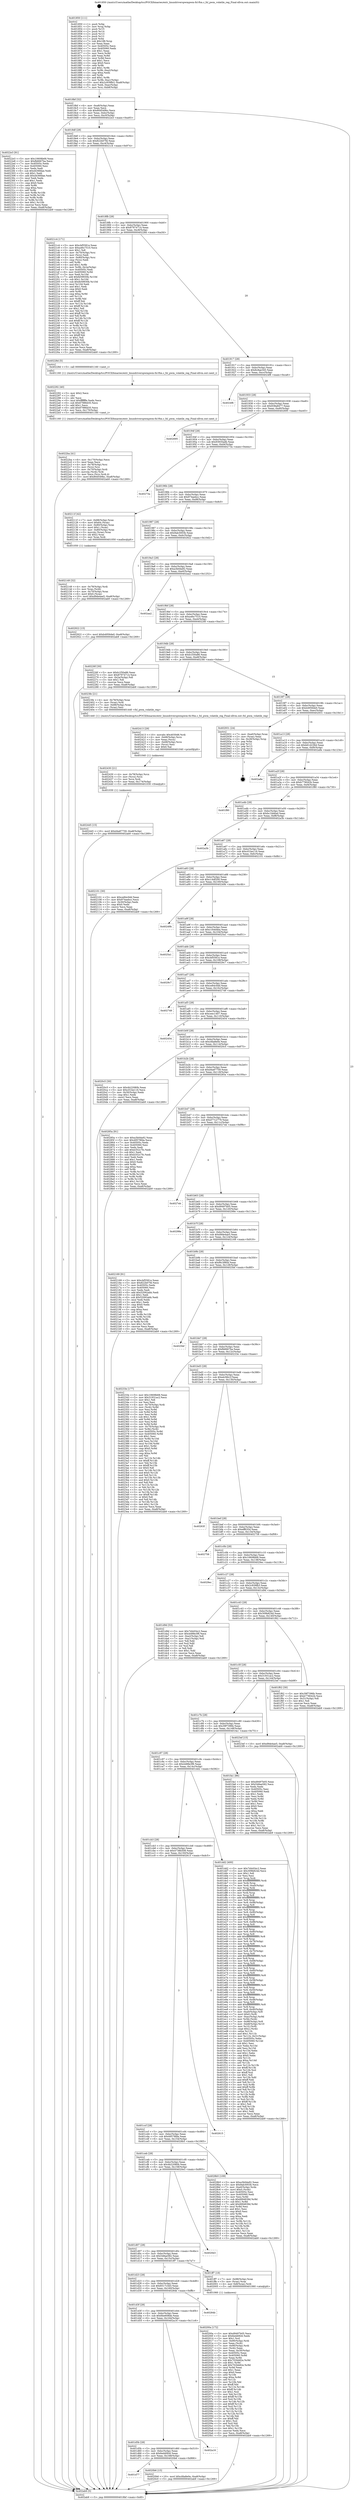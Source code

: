 digraph "0x401850" {
  label = "0x401850 (/mnt/c/Users/mathe/Desktop/tcc/POCII/binaries/extr_linuxdriverspwmpwm-fsl-ftm.c_fsl_pwm_volatile_reg_Final-ollvm.out::main(0))"
  labelloc = "t"
  node[shape=record]

  Entry [label="",width=0.3,height=0.3,shape=circle,fillcolor=black,style=filled]
  "0x4018bf" [label="{
     0x4018bf [32]\l
     | [instrs]\l
     &nbsp;&nbsp;0x4018bf \<+6\>: mov -0xa8(%rbp),%eax\l
     &nbsp;&nbsp;0x4018c5 \<+2\>: mov %eax,%ecx\l
     &nbsp;&nbsp;0x4018c7 \<+6\>: sub $0x80d549bc,%ecx\l
     &nbsp;&nbsp;0x4018cd \<+6\>: mov %eax,-0xbc(%rbp)\l
     &nbsp;&nbsp;0x4018d3 \<+6\>: mov %ecx,-0xc0(%rbp)\l
     &nbsp;&nbsp;0x4018d9 \<+6\>: je 00000000004022e3 \<main+0xa93\>\l
  }"]
  "0x4022e3" [label="{
     0x4022e3 [91]\l
     | [instrs]\l
     &nbsp;&nbsp;0x4022e3 \<+5\>: mov $0x10608b68,%eax\l
     &nbsp;&nbsp;0x4022e8 \<+5\>: mov $0xfb6667ba,%ecx\l
     &nbsp;&nbsp;0x4022ed \<+7\>: mov 0x40505c,%edx\l
     &nbsp;&nbsp;0x4022f4 \<+7\>: mov 0x405060,%esi\l
     &nbsp;&nbsp;0x4022fb \<+2\>: mov %edx,%edi\l
     &nbsp;&nbsp;0x4022fd \<+6\>: sub $0xd436fdae,%edi\l
     &nbsp;&nbsp;0x402303 \<+3\>: sub $0x1,%edi\l
     &nbsp;&nbsp;0x402306 \<+6\>: add $0xd436fdae,%edi\l
     &nbsp;&nbsp;0x40230c \<+3\>: imul %edi,%edx\l
     &nbsp;&nbsp;0x40230f \<+3\>: and $0x1,%edx\l
     &nbsp;&nbsp;0x402312 \<+3\>: cmp $0x0,%edx\l
     &nbsp;&nbsp;0x402315 \<+4\>: sete %r8b\l
     &nbsp;&nbsp;0x402319 \<+3\>: cmp $0xa,%esi\l
     &nbsp;&nbsp;0x40231c \<+4\>: setl %r9b\l
     &nbsp;&nbsp;0x402320 \<+3\>: mov %r8b,%r10b\l
     &nbsp;&nbsp;0x402323 \<+3\>: and %r9b,%r10b\l
     &nbsp;&nbsp;0x402326 \<+3\>: xor %r9b,%r8b\l
     &nbsp;&nbsp;0x402329 \<+3\>: or %r8b,%r10b\l
     &nbsp;&nbsp;0x40232c \<+4\>: test $0x1,%r10b\l
     &nbsp;&nbsp;0x402330 \<+3\>: cmovne %ecx,%eax\l
     &nbsp;&nbsp;0x402333 \<+6\>: mov %eax,-0xa8(%rbp)\l
     &nbsp;&nbsp;0x402339 \<+5\>: jmp 0000000000402ab9 \<main+0x1269\>\l
  }"]
  "0x4018df" [label="{
     0x4018df [28]\l
     | [instrs]\l
     &nbsp;&nbsp;0x4018df \<+5\>: jmp 00000000004018e4 \<main+0x94\>\l
     &nbsp;&nbsp;0x4018e4 \<+6\>: mov -0xbc(%rbp),%eax\l
     &nbsp;&nbsp;0x4018ea \<+5\>: sub $0x822b07fd,%eax\l
     &nbsp;&nbsp;0x4018ef \<+6\>: mov %eax,-0xc4(%rbp)\l
     &nbsp;&nbsp;0x4018f5 \<+6\>: je 00000000004021c4 \<main+0x974\>\l
  }"]
  Exit [label="",width=0.3,height=0.3,shape=circle,fillcolor=black,style=filled,peripheries=2]
  "0x4021c4" [label="{
     0x4021c4 [171]\l
     | [instrs]\l
     &nbsp;&nbsp;0x4021c4 \<+5\>: mov $0xcbf5581e,%eax\l
     &nbsp;&nbsp;0x4021c9 \<+5\>: mov $0xa46c7510,%ecx\l
     &nbsp;&nbsp;0x4021ce \<+2\>: mov $0x1,%dl\l
     &nbsp;&nbsp;0x4021d0 \<+4\>: mov -0x70(%rbp),%rsi\l
     &nbsp;&nbsp;0x4021d4 \<+2\>: mov (%rsi),%edi\l
     &nbsp;&nbsp;0x4021d6 \<+4\>: mov -0x80(%rbp),%rsi\l
     &nbsp;&nbsp;0x4021da \<+2\>: cmp (%rsi),%edi\l
     &nbsp;&nbsp;0x4021dc \<+4\>: setl %r8b\l
     &nbsp;&nbsp;0x4021e0 \<+4\>: and $0x1,%r8b\l
     &nbsp;&nbsp;0x4021e4 \<+4\>: mov %r8b,-0x2a(%rbp)\l
     &nbsp;&nbsp;0x4021e8 \<+7\>: mov 0x40505c,%edi\l
     &nbsp;&nbsp;0x4021ef \<+8\>: mov 0x405060,%r9d\l
     &nbsp;&nbsp;0x4021f7 \<+3\>: mov %edi,%r10d\l
     &nbsp;&nbsp;0x4021fa \<+7\>: add $0xfe59930b,%r10d\l
     &nbsp;&nbsp;0x402201 \<+4\>: sub $0x1,%r10d\l
     &nbsp;&nbsp;0x402205 \<+7\>: sub $0xfe59930b,%r10d\l
     &nbsp;&nbsp;0x40220c \<+4\>: imul %r10d,%edi\l
     &nbsp;&nbsp;0x402210 \<+3\>: and $0x1,%edi\l
     &nbsp;&nbsp;0x402213 \<+3\>: cmp $0x0,%edi\l
     &nbsp;&nbsp;0x402216 \<+4\>: sete %r8b\l
     &nbsp;&nbsp;0x40221a \<+4\>: cmp $0xa,%r9d\l
     &nbsp;&nbsp;0x40221e \<+4\>: setl %r11b\l
     &nbsp;&nbsp;0x402222 \<+3\>: mov %r8b,%bl\l
     &nbsp;&nbsp;0x402225 \<+3\>: xor $0xff,%bl\l
     &nbsp;&nbsp;0x402228 \<+3\>: mov %r11b,%r14b\l
     &nbsp;&nbsp;0x40222b \<+4\>: xor $0xff,%r14b\l
     &nbsp;&nbsp;0x40222f \<+3\>: xor $0x1,%dl\l
     &nbsp;&nbsp;0x402232 \<+3\>: mov %bl,%r15b\l
     &nbsp;&nbsp;0x402235 \<+4\>: and $0xff,%r15b\l
     &nbsp;&nbsp;0x402239 \<+3\>: and %dl,%r8b\l
     &nbsp;&nbsp;0x40223c \<+3\>: mov %r14b,%r12b\l
     &nbsp;&nbsp;0x40223f \<+4\>: and $0xff,%r12b\l
     &nbsp;&nbsp;0x402243 \<+3\>: and %dl,%r11b\l
     &nbsp;&nbsp;0x402246 \<+3\>: or %r8b,%r15b\l
     &nbsp;&nbsp;0x402249 \<+3\>: or %r11b,%r12b\l
     &nbsp;&nbsp;0x40224c \<+3\>: xor %r12b,%r15b\l
     &nbsp;&nbsp;0x40224f \<+3\>: or %r14b,%bl\l
     &nbsp;&nbsp;0x402252 \<+3\>: xor $0xff,%bl\l
     &nbsp;&nbsp;0x402255 \<+3\>: or $0x1,%dl\l
     &nbsp;&nbsp;0x402258 \<+2\>: and %dl,%bl\l
     &nbsp;&nbsp;0x40225a \<+3\>: or %bl,%r15b\l
     &nbsp;&nbsp;0x40225d \<+4\>: test $0x1,%r15b\l
     &nbsp;&nbsp;0x402261 \<+3\>: cmovne %ecx,%eax\l
     &nbsp;&nbsp;0x402264 \<+6\>: mov %eax,-0xa8(%rbp)\l
     &nbsp;&nbsp;0x40226a \<+5\>: jmp 0000000000402ab9 \<main+0x1269\>\l
  }"]
  "0x4018fb" [label="{
     0x4018fb [28]\l
     | [instrs]\l
     &nbsp;&nbsp;0x4018fb \<+5\>: jmp 0000000000401900 \<main+0xb0\>\l
     &nbsp;&nbsp;0x401900 \<+6\>: mov -0xbc(%rbp),%eax\l
     &nbsp;&nbsp;0x401906 \<+5\>: sub $0x87974714,%eax\l
     &nbsp;&nbsp;0x40190b \<+6\>: mov %eax,-0xc8(%rbp)\l
     &nbsp;&nbsp;0x401911 \<+6\>: je 000000000040228d \<main+0xa3d\>\l
  }"]
  "0x402445" [label="{
     0x402445 [15]\l
     | [instrs]\l
     &nbsp;&nbsp;0x402445 \<+10\>: movl $0xd4a87759,-0xa8(%rbp)\l
     &nbsp;&nbsp;0x40244f \<+5\>: jmp 0000000000402ab9 \<main+0x1269\>\l
  }"]
  "0x40228d" [label="{
     0x40228d [5]\l
     | [instrs]\l
     &nbsp;&nbsp;0x40228d \<+5\>: call 0000000000401160 \<next_i\>\l
     | [calls]\l
     &nbsp;&nbsp;0x401160 \{1\} (/mnt/c/Users/mathe/Desktop/tcc/POCII/binaries/extr_linuxdriverspwmpwm-fsl-ftm.c_fsl_pwm_volatile_reg_Final-ollvm.out::next_i)\l
  }"]
  "0x401917" [label="{
     0x401917 [28]\l
     | [instrs]\l
     &nbsp;&nbsp;0x401917 \<+5\>: jmp 000000000040191c \<main+0xcc\>\l
     &nbsp;&nbsp;0x40191c \<+6\>: mov -0xbc(%rbp),%eax\l
     &nbsp;&nbsp;0x401922 \<+5\>: sub $0x8c8ae345,%eax\l
     &nbsp;&nbsp;0x401927 \<+6\>: mov %eax,-0xcc(%rbp)\l
     &nbsp;&nbsp;0x40192d \<+6\>: je 00000000004024f6 \<main+0xca6\>\l
  }"]
  "0x402430" [label="{
     0x402430 [21]\l
     | [instrs]\l
     &nbsp;&nbsp;0x402430 \<+4\>: mov -0x78(%rbp),%rcx\l
     &nbsp;&nbsp;0x402434 \<+3\>: mov (%rcx),%rcx\l
     &nbsp;&nbsp;0x402437 \<+3\>: mov %rcx,%rdi\l
     &nbsp;&nbsp;0x40243a \<+6\>: mov %eax,-0x174(%rbp)\l
     &nbsp;&nbsp;0x402440 \<+5\>: call 0000000000401030 \<free@plt\>\l
     | [calls]\l
     &nbsp;&nbsp;0x401030 \{1\} (unknown)\l
  }"]
  "0x4024f6" [label="{
     0x4024f6\l
  }", style=dashed]
  "0x401933" [label="{
     0x401933 [28]\l
     | [instrs]\l
     &nbsp;&nbsp;0x401933 \<+5\>: jmp 0000000000401938 \<main+0xe8\>\l
     &nbsp;&nbsp;0x401938 \<+6\>: mov -0xbc(%rbp),%eax\l
     &nbsp;&nbsp;0x40193e \<+5\>: sub $0x938a8477,%eax\l
     &nbsp;&nbsp;0x401943 \<+6\>: mov %eax,-0xd0(%rbp)\l
     &nbsp;&nbsp;0x401949 \<+6\>: je 0000000000402695 \<main+0xe45\>\l
  }"]
  "0x402413" [label="{
     0x402413 [29]\l
     | [instrs]\l
     &nbsp;&nbsp;0x402413 \<+10\>: movabs $0x4030d6,%rdi\l
     &nbsp;&nbsp;0x40241d \<+4\>: mov -0x68(%rbp),%rcx\l
     &nbsp;&nbsp;0x402421 \<+2\>: mov %eax,(%rcx)\l
     &nbsp;&nbsp;0x402423 \<+4\>: mov -0x68(%rbp),%rcx\l
     &nbsp;&nbsp;0x402427 \<+2\>: mov (%rcx),%esi\l
     &nbsp;&nbsp;0x402429 \<+2\>: mov $0x0,%al\l
     &nbsp;&nbsp;0x40242b \<+5\>: call 0000000000401040 \<printf@plt\>\l
     | [calls]\l
     &nbsp;&nbsp;0x401040 \{1\} (unknown)\l
  }"]
  "0x402695" [label="{
     0x402695\l
  }", style=dashed]
  "0x40194f" [label="{
     0x40194f [28]\l
     | [instrs]\l
     &nbsp;&nbsp;0x40194f \<+5\>: jmp 0000000000401954 \<main+0x104\>\l
     &nbsp;&nbsp;0x401954 \<+6\>: mov -0xbc(%rbp),%eax\l
     &nbsp;&nbsp;0x40195a \<+5\>: sub $0x93935adb,%eax\l
     &nbsp;&nbsp;0x40195f \<+6\>: mov %eax,-0xd4(%rbp)\l
     &nbsp;&nbsp;0x401965 \<+6\>: je 000000000040273a \<main+0xeea\>\l
  }"]
  "0x4022ba" [label="{
     0x4022ba [41]\l
     | [instrs]\l
     &nbsp;&nbsp;0x4022ba \<+6\>: mov -0x170(%rbp),%ecx\l
     &nbsp;&nbsp;0x4022c0 \<+3\>: imul %eax,%ecx\l
     &nbsp;&nbsp;0x4022c3 \<+4\>: mov -0x78(%rbp),%rsi\l
     &nbsp;&nbsp;0x4022c7 \<+3\>: mov (%rsi),%rsi\l
     &nbsp;&nbsp;0x4022ca \<+4\>: mov -0x70(%rbp),%rdi\l
     &nbsp;&nbsp;0x4022ce \<+3\>: movslq (%rdi),%rdi\l
     &nbsp;&nbsp;0x4022d1 \<+3\>: mov %ecx,(%rsi,%rdi,4)\l
     &nbsp;&nbsp;0x4022d4 \<+10\>: movl $0x80d549bc,-0xa8(%rbp)\l
     &nbsp;&nbsp;0x4022de \<+5\>: jmp 0000000000402ab9 \<main+0x1269\>\l
  }"]
  "0x40273a" [label="{
     0x40273a\l
  }", style=dashed]
  "0x40196b" [label="{
     0x40196b [28]\l
     | [instrs]\l
     &nbsp;&nbsp;0x40196b \<+5\>: jmp 0000000000401970 \<main+0x120\>\l
     &nbsp;&nbsp;0x401970 \<+6\>: mov -0xbc(%rbp),%eax\l
     &nbsp;&nbsp;0x401976 \<+5\>: sub $0x974aebcc,%eax\l
     &nbsp;&nbsp;0x40197b \<+6\>: mov %eax,-0xd8(%rbp)\l
     &nbsp;&nbsp;0x401981 \<+6\>: je 000000000040211f \<main+0x8cf\>\l
  }"]
  "0x402292" [label="{
     0x402292 [40]\l
     | [instrs]\l
     &nbsp;&nbsp;0x402292 \<+5\>: mov $0x2,%ecx\l
     &nbsp;&nbsp;0x402297 \<+1\>: cltd\l
     &nbsp;&nbsp;0x402298 \<+2\>: idiv %ecx\l
     &nbsp;&nbsp;0x40229a \<+6\>: imul $0xfffffffe,%edx,%ecx\l
     &nbsp;&nbsp;0x4022a0 \<+6\>: sub $0x67986d35,%ecx\l
     &nbsp;&nbsp;0x4022a6 \<+3\>: add $0x1,%ecx\l
     &nbsp;&nbsp;0x4022a9 \<+6\>: add $0x67986d35,%ecx\l
     &nbsp;&nbsp;0x4022af \<+6\>: mov %ecx,-0x170(%rbp)\l
     &nbsp;&nbsp;0x4022b5 \<+5\>: call 0000000000401160 \<next_i\>\l
     | [calls]\l
     &nbsp;&nbsp;0x401160 \{1\} (/mnt/c/Users/mathe/Desktop/tcc/POCII/binaries/extr_linuxdriverspwmpwm-fsl-ftm.c_fsl_pwm_volatile_reg_Final-ollvm.out::next_i)\l
  }"]
  "0x40211f" [label="{
     0x40211f [42]\l
     | [instrs]\l
     &nbsp;&nbsp;0x40211f \<+7\>: mov -0x88(%rbp),%rax\l
     &nbsp;&nbsp;0x402126 \<+6\>: movl $0x64,(%rax)\l
     &nbsp;&nbsp;0x40212c \<+4\>: mov -0x80(%rbp),%rax\l
     &nbsp;&nbsp;0x402130 \<+6\>: movl $0x1,(%rax)\l
     &nbsp;&nbsp;0x402136 \<+4\>: mov -0x80(%rbp),%rax\l
     &nbsp;&nbsp;0x40213a \<+3\>: movslq (%rax),%rax\l
     &nbsp;&nbsp;0x40213d \<+4\>: shl $0x2,%rax\l
     &nbsp;&nbsp;0x402141 \<+3\>: mov %rax,%rdi\l
     &nbsp;&nbsp;0x402144 \<+5\>: call 0000000000401050 \<malloc@plt\>\l
     | [calls]\l
     &nbsp;&nbsp;0x401050 \{1\} (unknown)\l
  }"]
  "0x401987" [label="{
     0x401987 [28]\l
     | [instrs]\l
     &nbsp;&nbsp;0x401987 \<+5\>: jmp 000000000040198c \<main+0x13c\>\l
     &nbsp;&nbsp;0x40198c \<+6\>: mov -0xbc(%rbp),%eax\l
     &nbsp;&nbsp;0x401992 \<+5\>: sub $0x9ab3003b,%eax\l
     &nbsp;&nbsp;0x401997 \<+6\>: mov %eax,-0xdc(%rbp)\l
     &nbsp;&nbsp;0x40199d \<+6\>: je 0000000000402922 \<main+0x10d2\>\l
  }"]
  "0x402149" [label="{
     0x402149 [32]\l
     | [instrs]\l
     &nbsp;&nbsp;0x402149 \<+4\>: mov -0x78(%rbp),%rdi\l
     &nbsp;&nbsp;0x40214d \<+3\>: mov %rax,(%rdi)\l
     &nbsp;&nbsp;0x402150 \<+4\>: mov -0x70(%rbp),%rax\l
     &nbsp;&nbsp;0x402154 \<+6\>: movl $0x0,(%rax)\l
     &nbsp;&nbsp;0x40215a \<+10\>: movl $0xd9de4ae5,-0xa8(%rbp)\l
     &nbsp;&nbsp;0x402164 \<+5\>: jmp 0000000000402ab9 \<main+0x1269\>\l
  }"]
  "0x402922" [label="{
     0x402922 [15]\l
     | [instrs]\l
     &nbsp;&nbsp;0x402922 \<+10\>: movl $0xb4956de0,-0xa8(%rbp)\l
     &nbsp;&nbsp;0x40292c \<+5\>: jmp 0000000000402ab9 \<main+0x1269\>\l
  }"]
  "0x4019a3" [label="{
     0x4019a3 [28]\l
     | [instrs]\l
     &nbsp;&nbsp;0x4019a3 \<+5\>: jmp 00000000004019a8 \<main+0x158\>\l
     &nbsp;&nbsp;0x4019a8 \<+6\>: mov -0xbc(%rbp),%eax\l
     &nbsp;&nbsp;0x4019ae \<+5\>: sub $0xa3b0da92,%eax\l
     &nbsp;&nbsp;0x4019b3 \<+6\>: mov %eax,-0xe0(%rbp)\l
     &nbsp;&nbsp;0x4019b9 \<+6\>: je 0000000000402aa2 \<main+0x1252\>\l
  }"]
  "0x401d77" [label="{
     0x401d77\l
  }", style=dashed]
  "0x402aa2" [label="{
     0x402aa2\l
  }", style=dashed]
  "0x4019bf" [label="{
     0x4019bf [28]\l
     | [instrs]\l
     &nbsp;&nbsp;0x4019bf \<+5\>: jmp 00000000004019c4 \<main+0x174\>\l
     &nbsp;&nbsp;0x4019c4 \<+6\>: mov -0xbc(%rbp),%eax\l
     &nbsp;&nbsp;0x4019ca \<+5\>: sub $0xa46c7510,%eax\l
     &nbsp;&nbsp;0x4019cf \<+6\>: mov %eax,-0xe4(%rbp)\l
     &nbsp;&nbsp;0x4019d5 \<+6\>: je 000000000040226f \<main+0xa1f\>\l
  }"]
  "0x4020b6" [label="{
     0x4020b6 [15]\l
     | [instrs]\l
     &nbsp;&nbsp;0x4020b6 \<+10\>: movl $0xcfda8e0e,-0xa8(%rbp)\l
     &nbsp;&nbsp;0x4020c0 \<+5\>: jmp 0000000000402ab9 \<main+0x1269\>\l
  }"]
  "0x40226f" [label="{
     0x40226f [30]\l
     | [instrs]\l
     &nbsp;&nbsp;0x40226f \<+5\>: mov $0xb1f30a86,%eax\l
     &nbsp;&nbsp;0x402274 \<+5\>: mov $0x87974714,%ecx\l
     &nbsp;&nbsp;0x402279 \<+3\>: mov -0x2a(%rbp),%dl\l
     &nbsp;&nbsp;0x40227c \<+3\>: test $0x1,%dl\l
     &nbsp;&nbsp;0x40227f \<+3\>: cmovne %ecx,%eax\l
     &nbsp;&nbsp;0x402282 \<+6\>: mov %eax,-0xa8(%rbp)\l
     &nbsp;&nbsp;0x402288 \<+5\>: jmp 0000000000402ab9 \<main+0x1269\>\l
  }"]
  "0x4019db" [label="{
     0x4019db [28]\l
     | [instrs]\l
     &nbsp;&nbsp;0x4019db \<+5\>: jmp 00000000004019e0 \<main+0x190\>\l
     &nbsp;&nbsp;0x4019e0 \<+6\>: mov -0xbc(%rbp),%eax\l
     &nbsp;&nbsp;0x4019e6 \<+5\>: sub $0xb1f30a86,%eax\l
     &nbsp;&nbsp;0x4019eb \<+6\>: mov %eax,-0xe8(%rbp)\l
     &nbsp;&nbsp;0x4019f1 \<+6\>: je 00000000004023fe \<main+0xbae\>\l
  }"]
  "0x401d5b" [label="{
     0x401d5b [28]\l
     | [instrs]\l
     &nbsp;&nbsp;0x401d5b \<+5\>: jmp 0000000000401d60 \<main+0x510\>\l
     &nbsp;&nbsp;0x401d60 \<+6\>: mov -0xbc(%rbp),%eax\l
     &nbsp;&nbsp;0x401d66 \<+5\>: sub $0x6edd0fc6,%eax\l
     &nbsp;&nbsp;0x401d6b \<+6\>: mov %eax,-0x168(%rbp)\l
     &nbsp;&nbsp;0x401d71 \<+6\>: je 00000000004020b6 \<main+0x866\>\l
  }"]
  "0x4023fe" [label="{
     0x4023fe [21]\l
     | [instrs]\l
     &nbsp;&nbsp;0x4023fe \<+4\>: mov -0x78(%rbp),%rax\l
     &nbsp;&nbsp;0x402402 \<+3\>: mov (%rax),%rdi\l
     &nbsp;&nbsp;0x402405 \<+7\>: mov -0x88(%rbp),%rax\l
     &nbsp;&nbsp;0x40240c \<+2\>: mov (%rax),%esi\l
     &nbsp;&nbsp;0x40240e \<+5\>: call 0000000000401440 \<fsl_pwm_volatile_reg\>\l
     | [calls]\l
     &nbsp;&nbsp;0x401440 \{1\} (/mnt/c/Users/mathe/Desktop/tcc/POCII/binaries/extr_linuxdriverspwmpwm-fsl-ftm.c_fsl_pwm_volatile_reg_Final-ollvm.out::fsl_pwm_volatile_reg)\l
  }"]
  "0x4019f7" [label="{
     0x4019f7 [28]\l
     | [instrs]\l
     &nbsp;&nbsp;0x4019f7 \<+5\>: jmp 00000000004019fc \<main+0x1ac\>\l
     &nbsp;&nbsp;0x4019fc \<+6\>: mov -0xbc(%rbp),%eax\l
     &nbsp;&nbsp;0x401a02 \<+5\>: sub $0xb4956de0,%eax\l
     &nbsp;&nbsp;0x401a07 \<+6\>: mov %eax,-0xec(%rbp)\l
     &nbsp;&nbsp;0x401a0d \<+6\>: je 0000000000402931 \<main+0x10e1\>\l
  }"]
  "0x402a16" [label="{
     0x402a16\l
  }", style=dashed]
  "0x402931" [label="{
     0x402931 [24]\l
     | [instrs]\l
     &nbsp;&nbsp;0x402931 \<+7\>: mov -0xa0(%rbp),%rax\l
     &nbsp;&nbsp;0x402938 \<+2\>: mov (%rax),%eax\l
     &nbsp;&nbsp;0x40293a \<+4\>: lea -0x28(%rbp),%rsp\l
     &nbsp;&nbsp;0x40293e \<+1\>: pop %rbx\l
     &nbsp;&nbsp;0x40293f \<+2\>: pop %r12\l
     &nbsp;&nbsp;0x402941 \<+2\>: pop %r13\l
     &nbsp;&nbsp;0x402943 \<+2\>: pop %r14\l
     &nbsp;&nbsp;0x402945 \<+2\>: pop %r15\l
     &nbsp;&nbsp;0x402947 \<+1\>: pop %rbp\l
     &nbsp;&nbsp;0x402948 \<+1\>: ret\l
  }"]
  "0x401a13" [label="{
     0x401a13 [28]\l
     | [instrs]\l
     &nbsp;&nbsp;0x401a13 \<+5\>: jmp 0000000000401a18 \<main+0x1c8\>\l
     &nbsp;&nbsp;0x401a18 \<+6\>: mov -0xbc(%rbp),%eax\l
     &nbsp;&nbsp;0x401a1e \<+5\>: sub $0xb61d236d,%eax\l
     &nbsp;&nbsp;0x401a23 \<+6\>: mov %eax,-0xf0(%rbp)\l
     &nbsp;&nbsp;0x401a29 \<+6\>: je 0000000000402a8e \<main+0x123e\>\l
  }"]
  "0x401d3f" [label="{
     0x401d3f [28]\l
     | [instrs]\l
     &nbsp;&nbsp;0x401d3f \<+5\>: jmp 0000000000401d44 \<main+0x4f4\>\l
     &nbsp;&nbsp;0x401d44 \<+6\>: mov -0xbc(%rbp),%eax\l
     &nbsp;&nbsp;0x401d4a \<+5\>: sub $0x6be608de,%eax\l
     &nbsp;&nbsp;0x401d4f \<+6\>: mov %eax,-0x164(%rbp)\l
     &nbsp;&nbsp;0x401d55 \<+6\>: je 0000000000402a16 \<main+0x11c6\>\l
  }"]
  "0x402a8e" [label="{
     0x402a8e\l
  }", style=dashed]
  "0x401a2f" [label="{
     0x401a2f [28]\l
     | [instrs]\l
     &nbsp;&nbsp;0x401a2f \<+5\>: jmp 0000000000401a34 \<main+0x1e4\>\l
     &nbsp;&nbsp;0x401a34 \<+6\>: mov -0xbc(%rbp),%eax\l
     &nbsp;&nbsp;0x401a3a \<+5\>: sub $0xb778042b,%eax\l
     &nbsp;&nbsp;0x401a3f \<+6\>: mov %eax,-0xf4(%rbp)\l
     &nbsp;&nbsp;0x401a45 \<+6\>: je 0000000000401f80 \<main+0x730\>\l
  }"]
  "0x40284b" [label="{
     0x40284b\l
  }", style=dashed]
  "0x401f80" [label="{
     0x401f80\l
  }", style=dashed]
  "0x401a4b" [label="{
     0x401a4b [28]\l
     | [instrs]\l
     &nbsp;&nbsp;0x401a4b \<+5\>: jmp 0000000000401a50 \<main+0x200\>\l
     &nbsp;&nbsp;0x401a50 \<+6\>: mov -0xbc(%rbp),%eax\l
     &nbsp;&nbsp;0x401a56 \<+5\>: sub $0xbc1bb6ad,%eax\l
     &nbsp;&nbsp;0x401a5b \<+6\>: mov %eax,-0xf8(%rbp)\l
     &nbsp;&nbsp;0x401a61 \<+6\>: je 0000000000402a3b \<main+0x11eb\>\l
  }"]
  "0x40200a" [label="{
     0x40200a [172]\l
     | [instrs]\l
     &nbsp;&nbsp;0x40200a \<+5\>: mov $0xd9497b05,%ecx\l
     &nbsp;&nbsp;0x40200f \<+5\>: mov $0x6edd0fc6,%edx\l
     &nbsp;&nbsp;0x402014 \<+3\>: mov $0x1,%sil\l
     &nbsp;&nbsp;0x402017 \<+7\>: mov -0x90(%rbp),%rdi\l
     &nbsp;&nbsp;0x40201e \<+2\>: mov %eax,(%rdi)\l
     &nbsp;&nbsp;0x402020 \<+7\>: mov -0x90(%rbp),%rdi\l
     &nbsp;&nbsp;0x402027 \<+2\>: mov (%rdi),%eax\l
     &nbsp;&nbsp;0x402029 \<+3\>: mov %eax,-0x30(%rbp)\l
     &nbsp;&nbsp;0x40202c \<+7\>: mov 0x40505c,%eax\l
     &nbsp;&nbsp;0x402033 \<+8\>: mov 0x405060,%r8d\l
     &nbsp;&nbsp;0x40203b \<+3\>: mov %eax,%r9d\l
     &nbsp;&nbsp;0x40203e \<+7\>: sub $0x702bb82e,%r9d\l
     &nbsp;&nbsp;0x402045 \<+4\>: sub $0x1,%r9d\l
     &nbsp;&nbsp;0x402049 \<+7\>: add $0x702bb82e,%r9d\l
     &nbsp;&nbsp;0x402050 \<+4\>: imul %r9d,%eax\l
     &nbsp;&nbsp;0x402054 \<+3\>: and $0x1,%eax\l
     &nbsp;&nbsp;0x402057 \<+3\>: cmp $0x0,%eax\l
     &nbsp;&nbsp;0x40205a \<+4\>: sete %r10b\l
     &nbsp;&nbsp;0x40205e \<+4\>: cmp $0xa,%r8d\l
     &nbsp;&nbsp;0x402062 \<+4\>: setl %r11b\l
     &nbsp;&nbsp;0x402066 \<+3\>: mov %r10b,%bl\l
     &nbsp;&nbsp;0x402069 \<+3\>: xor $0xff,%bl\l
     &nbsp;&nbsp;0x40206c \<+3\>: mov %r11b,%r14b\l
     &nbsp;&nbsp;0x40206f \<+4\>: xor $0xff,%r14b\l
     &nbsp;&nbsp;0x402073 \<+4\>: xor $0x1,%sil\l
     &nbsp;&nbsp;0x402077 \<+3\>: mov %bl,%r15b\l
     &nbsp;&nbsp;0x40207a \<+4\>: and $0xff,%r15b\l
     &nbsp;&nbsp;0x40207e \<+3\>: and %sil,%r10b\l
     &nbsp;&nbsp;0x402081 \<+3\>: mov %r14b,%r12b\l
     &nbsp;&nbsp;0x402084 \<+4\>: and $0xff,%r12b\l
     &nbsp;&nbsp;0x402088 \<+3\>: and %sil,%r11b\l
     &nbsp;&nbsp;0x40208b \<+3\>: or %r10b,%r15b\l
     &nbsp;&nbsp;0x40208e \<+3\>: or %r11b,%r12b\l
     &nbsp;&nbsp;0x402091 \<+3\>: xor %r12b,%r15b\l
     &nbsp;&nbsp;0x402094 \<+3\>: or %r14b,%bl\l
     &nbsp;&nbsp;0x402097 \<+3\>: xor $0xff,%bl\l
     &nbsp;&nbsp;0x40209a \<+4\>: or $0x1,%sil\l
     &nbsp;&nbsp;0x40209e \<+3\>: and %sil,%bl\l
     &nbsp;&nbsp;0x4020a1 \<+3\>: or %bl,%r15b\l
     &nbsp;&nbsp;0x4020a4 \<+4\>: test $0x1,%r15b\l
     &nbsp;&nbsp;0x4020a8 \<+3\>: cmovne %edx,%ecx\l
     &nbsp;&nbsp;0x4020ab \<+6\>: mov %ecx,-0xa8(%rbp)\l
     &nbsp;&nbsp;0x4020b1 \<+5\>: jmp 0000000000402ab9 \<main+0x1269\>\l
  }"]
  "0x402a3b" [label="{
     0x402a3b\l
  }", style=dashed]
  "0x401a67" [label="{
     0x401a67 [28]\l
     | [instrs]\l
     &nbsp;&nbsp;0x401a67 \<+5\>: jmp 0000000000401a6c \<main+0x21c\>\l
     &nbsp;&nbsp;0x401a6c \<+6\>: mov -0xbc(%rbp),%eax\l
     &nbsp;&nbsp;0x401a72 \<+5\>: sub $0xc01be116,%eax\l
     &nbsp;&nbsp;0x401a77 \<+6\>: mov %eax,-0xfc(%rbp)\l
     &nbsp;&nbsp;0x401a7d \<+6\>: je 0000000000402101 \<main+0x8b1\>\l
  }"]
  "0x401d23" [label="{
     0x401d23 [28]\l
     | [instrs]\l
     &nbsp;&nbsp;0x401d23 \<+5\>: jmp 0000000000401d28 \<main+0x4d8\>\l
     &nbsp;&nbsp;0x401d28 \<+6\>: mov -0xbc(%rbp),%eax\l
     &nbsp;&nbsp;0x401d2e \<+5\>: sub $0x6517c3d3,%eax\l
     &nbsp;&nbsp;0x401d33 \<+6\>: mov %eax,-0x160(%rbp)\l
     &nbsp;&nbsp;0x401d39 \<+6\>: je 000000000040284b \<main+0xffb\>\l
  }"]
  "0x402101" [label="{
     0x402101 [30]\l
     | [instrs]\l
     &nbsp;&nbsp;0x402101 \<+5\>: mov $0xce84c0dd,%eax\l
     &nbsp;&nbsp;0x402106 \<+5\>: mov $0x974aebcc,%ecx\l
     &nbsp;&nbsp;0x40210b \<+3\>: mov -0x30(%rbp),%edx\l
     &nbsp;&nbsp;0x40210e \<+3\>: cmp $0x0,%edx\l
     &nbsp;&nbsp;0x402111 \<+3\>: cmove %ecx,%eax\l
     &nbsp;&nbsp;0x402114 \<+6\>: mov %eax,-0xa8(%rbp)\l
     &nbsp;&nbsp;0x40211a \<+5\>: jmp 0000000000402ab9 \<main+0x1269\>\l
  }"]
  "0x401a83" [label="{
     0x401a83 [28]\l
     | [instrs]\l
     &nbsp;&nbsp;0x401a83 \<+5\>: jmp 0000000000401a88 \<main+0x238\>\l
     &nbsp;&nbsp;0x401a88 \<+6\>: mov -0xbc(%rbp),%eax\l
     &nbsp;&nbsp;0x401a8e \<+5\>: sub $0xc14df200,%eax\l
     &nbsp;&nbsp;0x401a93 \<+6\>: mov %eax,-0x100(%rbp)\l
     &nbsp;&nbsp;0x401a99 \<+6\>: je 000000000040249b \<main+0xc4b\>\l
  }"]
  "0x401ff7" [label="{
     0x401ff7 [19]\l
     | [instrs]\l
     &nbsp;&nbsp;0x401ff7 \<+7\>: mov -0x98(%rbp),%rax\l
     &nbsp;&nbsp;0x401ffe \<+3\>: mov (%rax),%rax\l
     &nbsp;&nbsp;0x402001 \<+4\>: mov 0x8(%rax),%rdi\l
     &nbsp;&nbsp;0x402005 \<+5\>: call 0000000000401060 \<atoi@plt\>\l
     | [calls]\l
     &nbsp;&nbsp;0x401060 \{1\} (unknown)\l
  }"]
  "0x40249b" [label="{
     0x40249b\l
  }", style=dashed]
  "0x401a9f" [label="{
     0x401a9f [28]\l
     | [instrs]\l
     &nbsp;&nbsp;0x401a9f \<+5\>: jmp 0000000000401aa4 \<main+0x254\>\l
     &nbsp;&nbsp;0x401aa4 \<+6\>: mov -0xbc(%rbp),%eax\l
     &nbsp;&nbsp;0x401aaa \<+5\>: sub $0xc164d4ea,%eax\l
     &nbsp;&nbsp;0x401aaf \<+6\>: mov %eax,-0x104(%rbp)\l
     &nbsp;&nbsp;0x401ab5 \<+6\>: je 00000000004025a1 \<main+0xd51\>\l
  }"]
  "0x401d07" [label="{
     0x401d07 [28]\l
     | [instrs]\l
     &nbsp;&nbsp;0x401d07 \<+5\>: jmp 0000000000401d0c \<main+0x4bc\>\l
     &nbsp;&nbsp;0x401d0c \<+6\>: mov -0xbc(%rbp),%eax\l
     &nbsp;&nbsp;0x401d12 \<+5\>: sub $0x548ae582,%eax\l
     &nbsp;&nbsp;0x401d17 \<+6\>: mov %eax,-0x15c(%rbp)\l
     &nbsp;&nbsp;0x401d1d \<+6\>: je 0000000000401ff7 \<main+0x7a7\>\l
  }"]
  "0x4025a1" [label="{
     0x4025a1\l
  }", style=dashed]
  "0x401abb" [label="{
     0x401abb [28]\l
     | [instrs]\l
     &nbsp;&nbsp;0x401abb \<+5\>: jmp 0000000000401ac0 \<main+0x270\>\l
     &nbsp;&nbsp;0x401ac0 \<+6\>: mov -0xbc(%rbp),%eax\l
     &nbsp;&nbsp;0x401ac6 \<+5\>: sub $0xcbf5581e,%eax\l
     &nbsp;&nbsp;0x401acb \<+6\>: mov %eax,-0x108(%rbp)\l
     &nbsp;&nbsp;0x401ad1 \<+6\>: je 00000000004029c7 \<main+0x1177\>\l
  }"]
  "0x4020e3" [label="{
     0x4020e3\l
  }", style=dashed]
  "0x4029c7" [label="{
     0x4029c7\l
  }", style=dashed]
  "0x401ad7" [label="{
     0x401ad7 [28]\l
     | [instrs]\l
     &nbsp;&nbsp;0x401ad7 \<+5\>: jmp 0000000000401adc \<main+0x28c\>\l
     &nbsp;&nbsp;0x401adc \<+6\>: mov -0xbc(%rbp),%eax\l
     &nbsp;&nbsp;0x401ae2 \<+5\>: sub $0xce84c0dd,%eax\l
     &nbsp;&nbsp;0x401ae7 \<+6\>: mov %eax,-0x10c(%rbp)\l
     &nbsp;&nbsp;0x401aed \<+6\>: je 0000000000402749 \<main+0xef9\>\l
  }"]
  "0x401ceb" [label="{
     0x401ceb [28]\l
     | [instrs]\l
     &nbsp;&nbsp;0x401ceb \<+5\>: jmp 0000000000401cf0 \<main+0x4a0\>\l
     &nbsp;&nbsp;0x401cf0 \<+6\>: mov -0xbc(%rbp),%eax\l
     &nbsp;&nbsp;0x401cf6 \<+5\>: sub $0x4b22080b,%eax\l
     &nbsp;&nbsp;0x401cfb \<+6\>: mov %eax,-0x158(%rbp)\l
     &nbsp;&nbsp;0x401d01 \<+6\>: je 00000000004020e3 \<main+0x893\>\l
  }"]
  "0x402749" [label="{
     0x402749\l
  }", style=dashed]
  "0x401af3" [label="{
     0x401af3 [28]\l
     | [instrs]\l
     &nbsp;&nbsp;0x401af3 \<+5\>: jmp 0000000000401af8 \<main+0x2a8\>\l
     &nbsp;&nbsp;0x401af8 \<+6\>: mov -0xbc(%rbp),%eax\l
     &nbsp;&nbsp;0x401afe \<+5\>: sub $0xceec1407,%eax\l
     &nbsp;&nbsp;0x401b03 \<+6\>: mov %eax,-0x110(%rbp)\l
     &nbsp;&nbsp;0x401b09 \<+6\>: je 0000000000402454 \<main+0xc04\>\l
  }"]
  "0x4028b5" [label="{
     0x4028b5 [109]\l
     | [instrs]\l
     &nbsp;&nbsp;0x4028b5 \<+5\>: mov $0xa3b0da92,%eax\l
     &nbsp;&nbsp;0x4028ba \<+5\>: mov $0x9ab3003b,%ecx\l
     &nbsp;&nbsp;0x4028bf \<+7\>: mov -0xa0(%rbp),%rdx\l
     &nbsp;&nbsp;0x4028c6 \<+6\>: movl $0x0,(%rdx)\l
     &nbsp;&nbsp;0x4028cc \<+7\>: mov 0x40505c,%esi\l
     &nbsp;&nbsp;0x4028d3 \<+7\>: mov 0x405060,%edi\l
     &nbsp;&nbsp;0x4028da \<+3\>: mov %esi,%r8d\l
     &nbsp;&nbsp;0x4028dd \<+7\>: sub $0xfd94839d,%r8d\l
     &nbsp;&nbsp;0x4028e4 \<+4\>: sub $0x1,%r8d\l
     &nbsp;&nbsp;0x4028e8 \<+7\>: add $0xfd94839d,%r8d\l
     &nbsp;&nbsp;0x4028ef \<+4\>: imul %r8d,%esi\l
     &nbsp;&nbsp;0x4028f3 \<+3\>: and $0x1,%esi\l
     &nbsp;&nbsp;0x4028f6 \<+3\>: cmp $0x0,%esi\l
     &nbsp;&nbsp;0x4028f9 \<+4\>: sete %r9b\l
     &nbsp;&nbsp;0x4028fd \<+3\>: cmp $0xa,%edi\l
     &nbsp;&nbsp;0x402900 \<+4\>: setl %r10b\l
     &nbsp;&nbsp;0x402904 \<+3\>: mov %r9b,%r11b\l
     &nbsp;&nbsp;0x402907 \<+3\>: and %r10b,%r11b\l
     &nbsp;&nbsp;0x40290a \<+3\>: xor %r10b,%r9b\l
     &nbsp;&nbsp;0x40290d \<+3\>: or %r9b,%r11b\l
     &nbsp;&nbsp;0x402910 \<+4\>: test $0x1,%r11b\l
     &nbsp;&nbsp;0x402914 \<+3\>: cmovne %ecx,%eax\l
     &nbsp;&nbsp;0x402917 \<+6\>: mov %eax,-0xa8(%rbp)\l
     &nbsp;&nbsp;0x40291d \<+5\>: jmp 0000000000402ab9 \<main+0x1269\>\l
  }"]
  "0x402454" [label="{
     0x402454\l
  }", style=dashed]
  "0x401b0f" [label="{
     0x401b0f [28]\l
     | [instrs]\l
     &nbsp;&nbsp;0x401b0f \<+5\>: jmp 0000000000401b14 \<main+0x2c4\>\l
     &nbsp;&nbsp;0x401b14 \<+6\>: mov -0xbc(%rbp),%eax\l
     &nbsp;&nbsp;0x401b1a \<+5\>: sub $0xcfda8e0e,%eax\l
     &nbsp;&nbsp;0x401b1f \<+6\>: mov %eax,-0x114(%rbp)\l
     &nbsp;&nbsp;0x401b25 \<+6\>: je 00000000004020c5 \<main+0x875\>\l
  }"]
  "0x401ccf" [label="{
     0x401ccf [28]\l
     | [instrs]\l
     &nbsp;&nbsp;0x401ccf \<+5\>: jmp 0000000000401cd4 \<main+0x484\>\l
     &nbsp;&nbsp;0x401cd4 \<+6\>: mov -0xbc(%rbp),%eax\l
     &nbsp;&nbsp;0x401cda \<+5\>: sub $0x49578fda,%eax\l
     &nbsp;&nbsp;0x401cdf \<+6\>: mov %eax,-0x154(%rbp)\l
     &nbsp;&nbsp;0x401ce5 \<+6\>: je 00000000004028b5 \<main+0x1065\>\l
  }"]
  "0x4020c5" [label="{
     0x4020c5 [30]\l
     | [instrs]\l
     &nbsp;&nbsp;0x4020c5 \<+5\>: mov $0x4b22080b,%eax\l
     &nbsp;&nbsp;0x4020ca \<+5\>: mov $0xc01be116,%ecx\l
     &nbsp;&nbsp;0x4020cf \<+3\>: mov -0x30(%rbp),%edx\l
     &nbsp;&nbsp;0x4020d2 \<+3\>: cmp $0x1,%edx\l
     &nbsp;&nbsp;0x4020d5 \<+3\>: cmovl %ecx,%eax\l
     &nbsp;&nbsp;0x4020d8 \<+6\>: mov %eax,-0xa8(%rbp)\l
     &nbsp;&nbsp;0x4020de \<+5\>: jmp 0000000000402ab9 \<main+0x1269\>\l
  }"]
  "0x401b2b" [label="{
     0x401b2b [28]\l
     | [instrs]\l
     &nbsp;&nbsp;0x401b2b \<+5\>: jmp 0000000000401b30 \<main+0x2e0\>\l
     &nbsp;&nbsp;0x401b30 \<+6\>: mov -0xbc(%rbp),%eax\l
     &nbsp;&nbsp;0x401b36 \<+5\>: sub $0xd4a87759,%eax\l
     &nbsp;&nbsp;0x401b3b \<+6\>: mov %eax,-0x118(%rbp)\l
     &nbsp;&nbsp;0x401b41 \<+6\>: je 000000000040285a \<main+0x100a\>\l
  }"]
  "0x402615" [label="{
     0x402615\l
  }", style=dashed]
  "0x40285a" [label="{
     0x40285a [91]\l
     | [instrs]\l
     &nbsp;&nbsp;0x40285a \<+5\>: mov $0xa3b0da92,%eax\l
     &nbsp;&nbsp;0x40285f \<+5\>: mov $0x49578fda,%ecx\l
     &nbsp;&nbsp;0x402864 \<+7\>: mov 0x40505c,%edx\l
     &nbsp;&nbsp;0x40286b \<+7\>: mov 0x405060,%esi\l
     &nbsp;&nbsp;0x402872 \<+2\>: mov %edx,%edi\l
     &nbsp;&nbsp;0x402874 \<+6\>: add $0xb352c7fc,%edi\l
     &nbsp;&nbsp;0x40287a \<+3\>: sub $0x1,%edi\l
     &nbsp;&nbsp;0x40287d \<+6\>: sub $0xb352c7fc,%edi\l
     &nbsp;&nbsp;0x402883 \<+3\>: imul %edi,%edx\l
     &nbsp;&nbsp;0x402886 \<+3\>: and $0x1,%edx\l
     &nbsp;&nbsp;0x402889 \<+3\>: cmp $0x0,%edx\l
     &nbsp;&nbsp;0x40288c \<+4\>: sete %r8b\l
     &nbsp;&nbsp;0x402890 \<+3\>: cmp $0xa,%esi\l
     &nbsp;&nbsp;0x402893 \<+4\>: setl %r9b\l
     &nbsp;&nbsp;0x402897 \<+3\>: mov %r8b,%r10b\l
     &nbsp;&nbsp;0x40289a \<+3\>: and %r9b,%r10b\l
     &nbsp;&nbsp;0x40289d \<+3\>: xor %r9b,%r8b\l
     &nbsp;&nbsp;0x4028a0 \<+3\>: or %r8b,%r10b\l
     &nbsp;&nbsp;0x4028a3 \<+4\>: test $0x1,%r10b\l
     &nbsp;&nbsp;0x4028a7 \<+3\>: cmovne %ecx,%eax\l
     &nbsp;&nbsp;0x4028aa \<+6\>: mov %eax,-0xa8(%rbp)\l
     &nbsp;&nbsp;0x4028b0 \<+5\>: jmp 0000000000402ab9 \<main+0x1269\>\l
  }"]
  "0x401b47" [label="{
     0x401b47 [28]\l
     | [instrs]\l
     &nbsp;&nbsp;0x401b47 \<+5\>: jmp 0000000000401b4c \<main+0x2fc\>\l
     &nbsp;&nbsp;0x401b4c \<+6\>: mov -0xbc(%rbp),%eax\l
     &nbsp;&nbsp;0x401b52 \<+5\>: sub $0xd77c2779,%eax\l
     &nbsp;&nbsp;0x401b57 \<+6\>: mov %eax,-0x11c(%rbp)\l
     &nbsp;&nbsp;0x401b5d \<+6\>: je 00000000004027eb \<main+0xf9b\>\l
  }"]
  "0x401cb3" [label="{
     0x401cb3 [28]\l
     | [instrs]\l
     &nbsp;&nbsp;0x401cb3 \<+5\>: jmp 0000000000401cb8 \<main+0x468\>\l
     &nbsp;&nbsp;0x401cb8 \<+6\>: mov -0xbc(%rbp),%eax\l
     &nbsp;&nbsp;0x401cbe \<+5\>: sub $0x4738b508,%eax\l
     &nbsp;&nbsp;0x401cc3 \<+6\>: mov %eax,-0x150(%rbp)\l
     &nbsp;&nbsp;0x401cc9 \<+6\>: je 0000000000402615 \<main+0xdc5\>\l
  }"]
  "0x4027eb" [label="{
     0x4027eb\l
  }", style=dashed]
  "0x401b63" [label="{
     0x401b63 [28]\l
     | [instrs]\l
     &nbsp;&nbsp;0x401b63 \<+5\>: jmp 0000000000401b68 \<main+0x318\>\l
     &nbsp;&nbsp;0x401b68 \<+6\>: mov -0xbc(%rbp),%eax\l
     &nbsp;&nbsp;0x401b6e \<+5\>: sub $0xd9497b05,%eax\l
     &nbsp;&nbsp;0x401b73 \<+6\>: mov %eax,-0x120(%rbp)\l
     &nbsp;&nbsp;0x401b79 \<+6\>: je 000000000040298e \<main+0x113e\>\l
  }"]
  "0x401dd2" [label="{
     0x401dd2 [400]\l
     | [instrs]\l
     &nbsp;&nbsp;0x401dd2 \<+5\>: mov $0x7d4454c2,%eax\l
     &nbsp;&nbsp;0x401dd7 \<+5\>: mov $0x309b824d,%ecx\l
     &nbsp;&nbsp;0x401ddc \<+2\>: mov $0x1,%dl\l
     &nbsp;&nbsp;0x401dde \<+2\>: xor %esi,%esi\l
     &nbsp;&nbsp;0x401de0 \<+3\>: mov %rsp,%rdi\l
     &nbsp;&nbsp;0x401de3 \<+4\>: add $0xfffffffffffffff0,%rdi\l
     &nbsp;&nbsp;0x401de7 \<+3\>: mov %rdi,%rsp\l
     &nbsp;&nbsp;0x401dea \<+7\>: mov %rdi,-0xa0(%rbp)\l
     &nbsp;&nbsp;0x401df1 \<+3\>: mov %rsp,%rdi\l
     &nbsp;&nbsp;0x401df4 \<+4\>: add $0xfffffffffffffff0,%rdi\l
     &nbsp;&nbsp;0x401df8 \<+3\>: mov %rdi,%rsp\l
     &nbsp;&nbsp;0x401dfb \<+3\>: mov %rsp,%r8\l
     &nbsp;&nbsp;0x401dfe \<+4\>: add $0xfffffffffffffff0,%r8\l
     &nbsp;&nbsp;0x401e02 \<+3\>: mov %r8,%rsp\l
     &nbsp;&nbsp;0x401e05 \<+7\>: mov %r8,-0x98(%rbp)\l
     &nbsp;&nbsp;0x401e0c \<+3\>: mov %rsp,%r8\l
     &nbsp;&nbsp;0x401e0f \<+4\>: add $0xfffffffffffffff0,%r8\l
     &nbsp;&nbsp;0x401e13 \<+3\>: mov %r8,%rsp\l
     &nbsp;&nbsp;0x401e16 \<+7\>: mov %r8,-0x90(%rbp)\l
     &nbsp;&nbsp;0x401e1d \<+3\>: mov %rsp,%r8\l
     &nbsp;&nbsp;0x401e20 \<+4\>: add $0xfffffffffffffff0,%r8\l
     &nbsp;&nbsp;0x401e24 \<+3\>: mov %r8,%rsp\l
     &nbsp;&nbsp;0x401e27 \<+7\>: mov %r8,-0x88(%rbp)\l
     &nbsp;&nbsp;0x401e2e \<+3\>: mov %rsp,%r8\l
     &nbsp;&nbsp;0x401e31 \<+4\>: add $0xfffffffffffffff0,%r8\l
     &nbsp;&nbsp;0x401e35 \<+3\>: mov %r8,%rsp\l
     &nbsp;&nbsp;0x401e38 \<+4\>: mov %r8,-0x80(%rbp)\l
     &nbsp;&nbsp;0x401e3c \<+3\>: mov %rsp,%r8\l
     &nbsp;&nbsp;0x401e3f \<+4\>: add $0xfffffffffffffff0,%r8\l
     &nbsp;&nbsp;0x401e43 \<+3\>: mov %r8,%rsp\l
     &nbsp;&nbsp;0x401e46 \<+4\>: mov %r8,-0x78(%rbp)\l
     &nbsp;&nbsp;0x401e4a \<+3\>: mov %rsp,%r8\l
     &nbsp;&nbsp;0x401e4d \<+4\>: add $0xfffffffffffffff0,%r8\l
     &nbsp;&nbsp;0x401e51 \<+3\>: mov %r8,%rsp\l
     &nbsp;&nbsp;0x401e54 \<+4\>: mov %r8,-0x70(%rbp)\l
     &nbsp;&nbsp;0x401e58 \<+3\>: mov %rsp,%r8\l
     &nbsp;&nbsp;0x401e5b \<+4\>: add $0xfffffffffffffff0,%r8\l
     &nbsp;&nbsp;0x401e5f \<+3\>: mov %r8,%rsp\l
     &nbsp;&nbsp;0x401e62 \<+4\>: mov %r8,-0x68(%rbp)\l
     &nbsp;&nbsp;0x401e66 \<+3\>: mov %rsp,%r8\l
     &nbsp;&nbsp;0x401e69 \<+4\>: add $0xfffffffffffffff0,%r8\l
     &nbsp;&nbsp;0x401e6d \<+3\>: mov %r8,%rsp\l
     &nbsp;&nbsp;0x401e70 \<+4\>: mov %r8,-0x60(%rbp)\l
     &nbsp;&nbsp;0x401e74 \<+3\>: mov %rsp,%r8\l
     &nbsp;&nbsp;0x401e77 \<+4\>: add $0xfffffffffffffff0,%r8\l
     &nbsp;&nbsp;0x401e7b \<+3\>: mov %r8,%rsp\l
     &nbsp;&nbsp;0x401e7e \<+4\>: mov %r8,-0x58(%rbp)\l
     &nbsp;&nbsp;0x401e82 \<+3\>: mov %rsp,%r8\l
     &nbsp;&nbsp;0x401e85 \<+4\>: add $0xfffffffffffffff0,%r8\l
     &nbsp;&nbsp;0x401e89 \<+3\>: mov %r8,%rsp\l
     &nbsp;&nbsp;0x401e8c \<+4\>: mov %r8,-0x50(%rbp)\l
     &nbsp;&nbsp;0x401e90 \<+3\>: mov %rsp,%r8\l
     &nbsp;&nbsp;0x401e93 \<+4\>: add $0xfffffffffffffff0,%r8\l
     &nbsp;&nbsp;0x401e97 \<+3\>: mov %r8,%rsp\l
     &nbsp;&nbsp;0x401e9a \<+4\>: mov %r8,-0x48(%rbp)\l
     &nbsp;&nbsp;0x401e9e \<+3\>: mov %rsp,%r8\l
     &nbsp;&nbsp;0x401ea1 \<+4\>: add $0xfffffffffffffff0,%r8\l
     &nbsp;&nbsp;0x401ea5 \<+3\>: mov %r8,%rsp\l
     &nbsp;&nbsp;0x401ea8 \<+4\>: mov %r8,-0x40(%rbp)\l
     &nbsp;&nbsp;0x401eac \<+7\>: mov -0xa0(%rbp),%r8\l
     &nbsp;&nbsp;0x401eb3 \<+7\>: movl $0x0,(%r8)\l
     &nbsp;&nbsp;0x401eba \<+7\>: mov -0xac(%rbp),%r9d\l
     &nbsp;&nbsp;0x401ec1 \<+3\>: mov %r9d,(%rdi)\l
     &nbsp;&nbsp;0x401ec4 \<+7\>: mov -0x98(%rbp),%r8\l
     &nbsp;&nbsp;0x401ecb \<+7\>: mov -0xb8(%rbp),%r10\l
     &nbsp;&nbsp;0x401ed2 \<+3\>: mov %r10,(%r8)\l
     &nbsp;&nbsp;0x401ed5 \<+3\>: cmpl $0x2,(%rdi)\l
     &nbsp;&nbsp;0x401ed8 \<+4\>: setne %r11b\l
     &nbsp;&nbsp;0x401edc \<+4\>: and $0x1,%r11b\l
     &nbsp;&nbsp;0x401ee0 \<+4\>: mov %r11b,-0x31(%rbp)\l
     &nbsp;&nbsp;0x401ee4 \<+7\>: mov 0x40505c,%ebx\l
     &nbsp;&nbsp;0x401eeb \<+8\>: mov 0x405060,%r14d\l
     &nbsp;&nbsp;0x401ef3 \<+3\>: sub $0x1,%esi\l
     &nbsp;&nbsp;0x401ef6 \<+3\>: mov %ebx,%r15d\l
     &nbsp;&nbsp;0x401ef9 \<+3\>: add %esi,%r15d\l
     &nbsp;&nbsp;0x401efc \<+4\>: imul %r15d,%ebx\l
     &nbsp;&nbsp;0x401f00 \<+3\>: and $0x1,%ebx\l
     &nbsp;&nbsp;0x401f03 \<+3\>: cmp $0x0,%ebx\l
     &nbsp;&nbsp;0x401f06 \<+4\>: sete %r11b\l
     &nbsp;&nbsp;0x401f0a \<+4\>: cmp $0xa,%r14d\l
     &nbsp;&nbsp;0x401f0e \<+4\>: setl %r12b\l
     &nbsp;&nbsp;0x401f12 \<+3\>: mov %r11b,%r13b\l
     &nbsp;&nbsp;0x401f15 \<+4\>: xor $0xff,%r13b\l
     &nbsp;&nbsp;0x401f19 \<+3\>: mov %r12b,%sil\l
     &nbsp;&nbsp;0x401f1c \<+4\>: xor $0xff,%sil\l
     &nbsp;&nbsp;0x401f20 \<+3\>: xor $0x1,%dl\l
     &nbsp;&nbsp;0x401f23 \<+3\>: mov %r13b,%dil\l
     &nbsp;&nbsp;0x401f26 \<+4\>: and $0xff,%dil\l
     &nbsp;&nbsp;0x401f2a \<+3\>: and %dl,%r11b\l
     &nbsp;&nbsp;0x401f2d \<+3\>: mov %sil,%r8b\l
     &nbsp;&nbsp;0x401f30 \<+4\>: and $0xff,%r8b\l
     &nbsp;&nbsp;0x401f34 \<+3\>: and %dl,%r12b\l
     &nbsp;&nbsp;0x401f37 \<+3\>: or %r11b,%dil\l
     &nbsp;&nbsp;0x401f3a \<+3\>: or %r12b,%r8b\l
     &nbsp;&nbsp;0x401f3d \<+3\>: xor %r8b,%dil\l
     &nbsp;&nbsp;0x401f40 \<+3\>: or %sil,%r13b\l
     &nbsp;&nbsp;0x401f43 \<+4\>: xor $0xff,%r13b\l
     &nbsp;&nbsp;0x401f47 \<+3\>: or $0x1,%dl\l
     &nbsp;&nbsp;0x401f4a \<+3\>: and %dl,%r13b\l
     &nbsp;&nbsp;0x401f4d \<+3\>: or %r13b,%dil\l
     &nbsp;&nbsp;0x401f50 \<+4\>: test $0x1,%dil\l
     &nbsp;&nbsp;0x401f54 \<+3\>: cmovne %ecx,%eax\l
     &nbsp;&nbsp;0x401f57 \<+6\>: mov %eax,-0xa8(%rbp)\l
     &nbsp;&nbsp;0x401f5d \<+5\>: jmp 0000000000402ab9 \<main+0x1269\>\l
  }"]
  "0x40298e" [label="{
     0x40298e\l
  }", style=dashed]
  "0x401b7f" [label="{
     0x401b7f [28]\l
     | [instrs]\l
     &nbsp;&nbsp;0x401b7f \<+5\>: jmp 0000000000401b84 \<main+0x334\>\l
     &nbsp;&nbsp;0x401b84 \<+6\>: mov -0xbc(%rbp),%eax\l
     &nbsp;&nbsp;0x401b8a \<+5\>: sub $0xd9de4ae5,%eax\l
     &nbsp;&nbsp;0x401b8f \<+6\>: mov %eax,-0x124(%rbp)\l
     &nbsp;&nbsp;0x401b95 \<+6\>: je 0000000000402169 \<main+0x919\>\l
  }"]
  "0x401c97" [label="{
     0x401c97 [28]\l
     | [instrs]\l
     &nbsp;&nbsp;0x401c97 \<+5\>: jmp 0000000000401c9c \<main+0x44c\>\l
     &nbsp;&nbsp;0x401c9c \<+6\>: mov -0xbc(%rbp),%eax\l
     &nbsp;&nbsp;0x401ca2 \<+5\>: sub $0x4488e3f6,%eax\l
     &nbsp;&nbsp;0x401ca7 \<+6\>: mov %eax,-0x14c(%rbp)\l
     &nbsp;&nbsp;0x401cad \<+6\>: je 0000000000401dd2 \<main+0x582\>\l
  }"]
  "0x402169" [label="{
     0x402169 [91]\l
     | [instrs]\l
     &nbsp;&nbsp;0x402169 \<+5\>: mov $0xcbf5581e,%eax\l
     &nbsp;&nbsp;0x40216e \<+5\>: mov $0x822b07fd,%ecx\l
     &nbsp;&nbsp;0x402173 \<+7\>: mov 0x40505c,%edx\l
     &nbsp;&nbsp;0x40217a \<+7\>: mov 0x405060,%esi\l
     &nbsp;&nbsp;0x402181 \<+2\>: mov %edx,%edi\l
     &nbsp;&nbsp;0x402183 \<+6\>: add $0x52092abb,%edi\l
     &nbsp;&nbsp;0x402189 \<+3\>: sub $0x1,%edi\l
     &nbsp;&nbsp;0x40218c \<+6\>: sub $0x52092abb,%edi\l
     &nbsp;&nbsp;0x402192 \<+3\>: imul %edi,%edx\l
     &nbsp;&nbsp;0x402195 \<+3\>: and $0x1,%edx\l
     &nbsp;&nbsp;0x402198 \<+3\>: cmp $0x0,%edx\l
     &nbsp;&nbsp;0x40219b \<+4\>: sete %r8b\l
     &nbsp;&nbsp;0x40219f \<+3\>: cmp $0xa,%esi\l
     &nbsp;&nbsp;0x4021a2 \<+4\>: setl %r9b\l
     &nbsp;&nbsp;0x4021a6 \<+3\>: mov %r8b,%r10b\l
     &nbsp;&nbsp;0x4021a9 \<+3\>: and %r9b,%r10b\l
     &nbsp;&nbsp;0x4021ac \<+3\>: xor %r9b,%r8b\l
     &nbsp;&nbsp;0x4021af \<+3\>: or %r8b,%r10b\l
     &nbsp;&nbsp;0x4021b2 \<+4\>: test $0x1,%r10b\l
     &nbsp;&nbsp;0x4021b6 \<+3\>: cmovne %ecx,%eax\l
     &nbsp;&nbsp;0x4021b9 \<+6\>: mov %eax,-0xa8(%rbp)\l
     &nbsp;&nbsp;0x4021bf \<+5\>: jmp 0000000000402ab9 \<main+0x1269\>\l
  }"]
  "0x401b9b" [label="{
     0x401b9b [28]\l
     | [instrs]\l
     &nbsp;&nbsp;0x401b9b \<+5\>: jmp 0000000000401ba0 \<main+0x350\>\l
     &nbsp;&nbsp;0x401ba0 \<+6\>: mov -0xbc(%rbp),%eax\l
     &nbsp;&nbsp;0x401ba6 \<+5\>: sub $0xf6c3f80d,%eax\l
     &nbsp;&nbsp;0x401bab \<+6\>: mov %eax,-0x128(%rbp)\l
     &nbsp;&nbsp;0x401bb1 \<+6\>: je 00000000004025bf \<main+0xd6f\>\l
  }"]
  "0x401fa1" [label="{
     0x401fa1 [86]\l
     | [instrs]\l
     &nbsp;&nbsp;0x401fa1 \<+5\>: mov $0xd9497b05,%eax\l
     &nbsp;&nbsp;0x401fa6 \<+5\>: mov $0x548ae582,%ecx\l
     &nbsp;&nbsp;0x401fab \<+2\>: xor %edx,%edx\l
     &nbsp;&nbsp;0x401fad \<+7\>: mov 0x40505c,%esi\l
     &nbsp;&nbsp;0x401fb4 \<+7\>: mov 0x405060,%edi\l
     &nbsp;&nbsp;0x401fbb \<+3\>: sub $0x1,%edx\l
     &nbsp;&nbsp;0x401fbe \<+3\>: mov %esi,%r8d\l
     &nbsp;&nbsp;0x401fc1 \<+3\>: add %edx,%r8d\l
     &nbsp;&nbsp;0x401fc4 \<+4\>: imul %r8d,%esi\l
     &nbsp;&nbsp;0x401fc8 \<+3\>: and $0x1,%esi\l
     &nbsp;&nbsp;0x401fcb \<+3\>: cmp $0x0,%esi\l
     &nbsp;&nbsp;0x401fce \<+4\>: sete %r9b\l
     &nbsp;&nbsp;0x401fd2 \<+3\>: cmp $0xa,%edi\l
     &nbsp;&nbsp;0x401fd5 \<+4\>: setl %r10b\l
     &nbsp;&nbsp;0x401fd9 \<+3\>: mov %r9b,%r11b\l
     &nbsp;&nbsp;0x401fdc \<+3\>: and %r10b,%r11b\l
     &nbsp;&nbsp;0x401fdf \<+3\>: xor %r10b,%r9b\l
     &nbsp;&nbsp;0x401fe2 \<+3\>: or %r9b,%r11b\l
     &nbsp;&nbsp;0x401fe5 \<+4\>: test $0x1,%r11b\l
     &nbsp;&nbsp;0x401fe9 \<+3\>: cmovne %ecx,%eax\l
     &nbsp;&nbsp;0x401fec \<+6\>: mov %eax,-0xa8(%rbp)\l
     &nbsp;&nbsp;0x401ff2 \<+5\>: jmp 0000000000402ab9 \<main+0x1269\>\l
  }"]
  "0x4025bf" [label="{
     0x4025bf\l
  }", style=dashed]
  "0x401bb7" [label="{
     0x401bb7 [28]\l
     | [instrs]\l
     &nbsp;&nbsp;0x401bb7 \<+5\>: jmp 0000000000401bbc \<main+0x36c\>\l
     &nbsp;&nbsp;0x401bbc \<+6\>: mov -0xbc(%rbp),%eax\l
     &nbsp;&nbsp;0x401bc2 \<+5\>: sub $0xfb6667ba,%eax\l
     &nbsp;&nbsp;0x401bc7 \<+6\>: mov %eax,-0x12c(%rbp)\l
     &nbsp;&nbsp;0x401bcd \<+6\>: je 000000000040233e \<main+0xaee\>\l
  }"]
  "0x401c7b" [label="{
     0x401c7b [28]\l
     | [instrs]\l
     &nbsp;&nbsp;0x401c7b \<+5\>: jmp 0000000000401c80 \<main+0x430\>\l
     &nbsp;&nbsp;0x401c80 \<+6\>: mov -0xbc(%rbp),%eax\l
     &nbsp;&nbsp;0x401c86 \<+5\>: sub $0x39f7396b,%eax\l
     &nbsp;&nbsp;0x401c8b \<+6\>: mov %eax,-0x148(%rbp)\l
     &nbsp;&nbsp;0x401c91 \<+6\>: je 0000000000401fa1 \<main+0x751\>\l
  }"]
  "0x40233e" [label="{
     0x40233e [177]\l
     | [instrs]\l
     &nbsp;&nbsp;0x40233e \<+5\>: mov $0x10608b68,%eax\l
     &nbsp;&nbsp;0x402343 \<+5\>: mov $0x31931ac2,%ecx\l
     &nbsp;&nbsp;0x402348 \<+2\>: mov $0x1,%dl\l
     &nbsp;&nbsp;0x40234a \<+2\>: xor %esi,%esi\l
     &nbsp;&nbsp;0x40234c \<+4\>: mov -0x70(%rbp),%rdi\l
     &nbsp;&nbsp;0x402350 \<+3\>: mov (%rdi),%r8d\l
     &nbsp;&nbsp;0x402353 \<+3\>: mov %esi,%r9d\l
     &nbsp;&nbsp;0x402356 \<+3\>: sub %r8d,%r9d\l
     &nbsp;&nbsp;0x402359 \<+3\>: mov %esi,%r8d\l
     &nbsp;&nbsp;0x40235c \<+4\>: sub $0x1,%r8d\l
     &nbsp;&nbsp;0x402360 \<+3\>: add %r8d,%r9d\l
     &nbsp;&nbsp;0x402363 \<+3\>: mov %esi,%r8d\l
     &nbsp;&nbsp;0x402366 \<+3\>: sub %r9d,%r8d\l
     &nbsp;&nbsp;0x402369 \<+4\>: mov -0x70(%rbp),%rdi\l
     &nbsp;&nbsp;0x40236d \<+3\>: mov %r8d,(%rdi)\l
     &nbsp;&nbsp;0x402370 \<+8\>: mov 0x40505c,%r8d\l
     &nbsp;&nbsp;0x402378 \<+8\>: mov 0x405060,%r9d\l
     &nbsp;&nbsp;0x402380 \<+3\>: sub $0x1,%esi\l
     &nbsp;&nbsp;0x402383 \<+3\>: mov %r8d,%r10d\l
     &nbsp;&nbsp;0x402386 \<+3\>: add %esi,%r10d\l
     &nbsp;&nbsp;0x402389 \<+4\>: imul %r10d,%r8d\l
     &nbsp;&nbsp;0x40238d \<+4\>: and $0x1,%r8d\l
     &nbsp;&nbsp;0x402391 \<+4\>: cmp $0x0,%r8d\l
     &nbsp;&nbsp;0x402395 \<+4\>: sete %r11b\l
     &nbsp;&nbsp;0x402399 \<+4\>: cmp $0xa,%r9d\l
     &nbsp;&nbsp;0x40239d \<+3\>: setl %bl\l
     &nbsp;&nbsp;0x4023a0 \<+3\>: mov %r11b,%r14b\l
     &nbsp;&nbsp;0x4023a3 \<+4\>: xor $0xff,%r14b\l
     &nbsp;&nbsp;0x4023a7 \<+3\>: mov %bl,%r15b\l
     &nbsp;&nbsp;0x4023aa \<+4\>: xor $0xff,%r15b\l
     &nbsp;&nbsp;0x4023ae \<+3\>: xor $0x0,%dl\l
     &nbsp;&nbsp;0x4023b1 \<+3\>: mov %r14b,%r12b\l
     &nbsp;&nbsp;0x4023b4 \<+4\>: and $0x0,%r12b\l
     &nbsp;&nbsp;0x4023b8 \<+3\>: and %dl,%r11b\l
     &nbsp;&nbsp;0x4023bb \<+3\>: mov %r15b,%r13b\l
     &nbsp;&nbsp;0x4023be \<+4\>: and $0x0,%r13b\l
     &nbsp;&nbsp;0x4023c2 \<+2\>: and %dl,%bl\l
     &nbsp;&nbsp;0x4023c4 \<+3\>: or %r11b,%r12b\l
     &nbsp;&nbsp;0x4023c7 \<+3\>: or %bl,%r13b\l
     &nbsp;&nbsp;0x4023ca \<+3\>: xor %r13b,%r12b\l
     &nbsp;&nbsp;0x4023cd \<+3\>: or %r15b,%r14b\l
     &nbsp;&nbsp;0x4023d0 \<+4\>: xor $0xff,%r14b\l
     &nbsp;&nbsp;0x4023d4 \<+3\>: or $0x0,%dl\l
     &nbsp;&nbsp;0x4023d7 \<+3\>: and %dl,%r14b\l
     &nbsp;&nbsp;0x4023da \<+3\>: or %r14b,%r12b\l
     &nbsp;&nbsp;0x4023dd \<+4\>: test $0x1,%r12b\l
     &nbsp;&nbsp;0x4023e1 \<+3\>: cmovne %ecx,%eax\l
     &nbsp;&nbsp;0x4023e4 \<+6\>: mov %eax,-0xa8(%rbp)\l
     &nbsp;&nbsp;0x4023ea \<+5\>: jmp 0000000000402ab9 \<main+0x1269\>\l
  }"]
  "0x401bd3" [label="{
     0x401bd3 [28]\l
     | [instrs]\l
     &nbsp;&nbsp;0x401bd3 \<+5\>: jmp 0000000000401bd8 \<main+0x388\>\l
     &nbsp;&nbsp;0x401bd8 \<+6\>: mov -0xbc(%rbp),%eax\l
     &nbsp;&nbsp;0x401bde \<+5\>: sub $0xeb36b1f,%eax\l
     &nbsp;&nbsp;0x401be3 \<+6\>: mov %eax,-0x130(%rbp)\l
     &nbsp;&nbsp;0x401be9 \<+6\>: je 000000000040263f \<main+0xdef\>\l
  }"]
  "0x4023ef" [label="{
     0x4023ef [15]\l
     | [instrs]\l
     &nbsp;&nbsp;0x4023ef \<+10\>: movl $0xd9de4ae5,-0xa8(%rbp)\l
     &nbsp;&nbsp;0x4023f9 \<+5\>: jmp 0000000000402ab9 \<main+0x1269\>\l
  }"]
  "0x40263f" [label="{
     0x40263f\l
  }", style=dashed]
  "0x401bef" [label="{
     0x401bef [28]\l
     | [instrs]\l
     &nbsp;&nbsp;0x401bef \<+5\>: jmp 0000000000401bf4 \<main+0x3a4\>\l
     &nbsp;&nbsp;0x401bf4 \<+6\>: mov -0xbc(%rbp),%eax\l
     &nbsp;&nbsp;0x401bfa \<+5\>: sub $0xeff6354,%eax\l
     &nbsp;&nbsp;0x401bff \<+6\>: mov %eax,-0x134(%rbp)\l
     &nbsp;&nbsp;0x401c05 \<+6\>: je 0000000000402758 \<main+0xf08\>\l
  }"]
  "0x401c5f" [label="{
     0x401c5f [28]\l
     | [instrs]\l
     &nbsp;&nbsp;0x401c5f \<+5\>: jmp 0000000000401c64 \<main+0x414\>\l
     &nbsp;&nbsp;0x401c64 \<+6\>: mov -0xbc(%rbp),%eax\l
     &nbsp;&nbsp;0x401c6a \<+5\>: sub $0x31931ac2,%eax\l
     &nbsp;&nbsp;0x401c6f \<+6\>: mov %eax,-0x144(%rbp)\l
     &nbsp;&nbsp;0x401c75 \<+6\>: je 00000000004023ef \<main+0xb9f\>\l
  }"]
  "0x402758" [label="{
     0x402758\l
  }", style=dashed]
  "0x401c0b" [label="{
     0x401c0b [28]\l
     | [instrs]\l
     &nbsp;&nbsp;0x401c0b \<+5\>: jmp 0000000000401c10 \<main+0x3c0\>\l
     &nbsp;&nbsp;0x401c10 \<+6\>: mov -0xbc(%rbp),%eax\l
     &nbsp;&nbsp;0x401c16 \<+5\>: sub $0x10608b68,%eax\l
     &nbsp;&nbsp;0x401c1b \<+6\>: mov %eax,-0x138(%rbp)\l
     &nbsp;&nbsp;0x401c21 \<+6\>: je 00000000004029ec \<main+0x119c\>\l
  }"]
  "0x401f62" [label="{
     0x401f62 [30]\l
     | [instrs]\l
     &nbsp;&nbsp;0x401f62 \<+5\>: mov $0x39f7396b,%eax\l
     &nbsp;&nbsp;0x401f67 \<+5\>: mov $0xb778042b,%ecx\l
     &nbsp;&nbsp;0x401f6c \<+3\>: mov -0x31(%rbp),%dl\l
     &nbsp;&nbsp;0x401f6f \<+3\>: test $0x1,%dl\l
     &nbsp;&nbsp;0x401f72 \<+3\>: cmovne %ecx,%eax\l
     &nbsp;&nbsp;0x401f75 \<+6\>: mov %eax,-0xa8(%rbp)\l
     &nbsp;&nbsp;0x401f7b \<+5\>: jmp 0000000000402ab9 \<main+0x1269\>\l
  }"]
  "0x4029ec" [label="{
     0x4029ec\l
  }", style=dashed]
  "0x401c27" [label="{
     0x401c27 [28]\l
     | [instrs]\l
     &nbsp;&nbsp;0x401c27 \<+5\>: jmp 0000000000401c2c \<main+0x3dc\>\l
     &nbsp;&nbsp;0x401c2c \<+6\>: mov -0xbc(%rbp),%eax\l
     &nbsp;&nbsp;0x401c32 \<+5\>: sub $0x2c939fb3,%eax\l
     &nbsp;&nbsp;0x401c37 \<+6\>: mov %eax,-0x13c(%rbp)\l
     &nbsp;&nbsp;0x401c3d \<+6\>: je 0000000000401d9d \<main+0x54d\>\l
  }"]
  "0x401850" [label="{
     0x401850 [111]\l
     | [instrs]\l
     &nbsp;&nbsp;0x401850 \<+1\>: push %rbp\l
     &nbsp;&nbsp;0x401851 \<+3\>: mov %rsp,%rbp\l
     &nbsp;&nbsp;0x401854 \<+2\>: push %r15\l
     &nbsp;&nbsp;0x401856 \<+2\>: push %r14\l
     &nbsp;&nbsp;0x401858 \<+2\>: push %r13\l
     &nbsp;&nbsp;0x40185a \<+2\>: push %r12\l
     &nbsp;&nbsp;0x40185c \<+1\>: push %rbx\l
     &nbsp;&nbsp;0x40185d \<+7\>: sub $0x188,%rsp\l
     &nbsp;&nbsp;0x401864 \<+2\>: xor %eax,%eax\l
     &nbsp;&nbsp;0x401866 \<+7\>: mov 0x40505c,%ecx\l
     &nbsp;&nbsp;0x40186d \<+7\>: mov 0x405060,%edx\l
     &nbsp;&nbsp;0x401874 \<+3\>: sub $0x1,%eax\l
     &nbsp;&nbsp;0x401877 \<+3\>: mov %ecx,%r8d\l
     &nbsp;&nbsp;0x40187a \<+3\>: add %eax,%r8d\l
     &nbsp;&nbsp;0x40187d \<+4\>: imul %r8d,%ecx\l
     &nbsp;&nbsp;0x401881 \<+3\>: and $0x1,%ecx\l
     &nbsp;&nbsp;0x401884 \<+3\>: cmp $0x0,%ecx\l
     &nbsp;&nbsp;0x401887 \<+4\>: sete %r9b\l
     &nbsp;&nbsp;0x40188b \<+4\>: and $0x1,%r9b\l
     &nbsp;&nbsp;0x40188f \<+7\>: mov %r9b,-0xa2(%rbp)\l
     &nbsp;&nbsp;0x401896 \<+3\>: cmp $0xa,%edx\l
     &nbsp;&nbsp;0x401899 \<+4\>: setl %r9b\l
     &nbsp;&nbsp;0x40189d \<+4\>: and $0x1,%r9b\l
     &nbsp;&nbsp;0x4018a1 \<+7\>: mov %r9b,-0xa1(%rbp)\l
     &nbsp;&nbsp;0x4018a8 \<+10\>: movl $0x2c939fb3,-0xa8(%rbp)\l
     &nbsp;&nbsp;0x4018b2 \<+6\>: mov %edi,-0xac(%rbp)\l
     &nbsp;&nbsp;0x4018b8 \<+7\>: mov %rsi,-0xb8(%rbp)\l
  }"]
  "0x401d9d" [label="{
     0x401d9d [53]\l
     | [instrs]\l
     &nbsp;&nbsp;0x401d9d \<+5\>: mov $0x7d4454c2,%eax\l
     &nbsp;&nbsp;0x401da2 \<+5\>: mov $0x4488e3f6,%ecx\l
     &nbsp;&nbsp;0x401da7 \<+6\>: mov -0xa2(%rbp),%dl\l
     &nbsp;&nbsp;0x401dad \<+7\>: mov -0xa1(%rbp),%sil\l
     &nbsp;&nbsp;0x401db4 \<+3\>: mov %dl,%dil\l
     &nbsp;&nbsp;0x401db7 \<+3\>: and %sil,%dil\l
     &nbsp;&nbsp;0x401dba \<+3\>: xor %sil,%dl\l
     &nbsp;&nbsp;0x401dbd \<+3\>: or %dl,%dil\l
     &nbsp;&nbsp;0x401dc0 \<+4\>: test $0x1,%dil\l
     &nbsp;&nbsp;0x401dc4 \<+3\>: cmovne %ecx,%eax\l
     &nbsp;&nbsp;0x401dc7 \<+6\>: mov %eax,-0xa8(%rbp)\l
     &nbsp;&nbsp;0x401dcd \<+5\>: jmp 0000000000402ab9 \<main+0x1269\>\l
  }"]
  "0x401c43" [label="{
     0x401c43 [28]\l
     | [instrs]\l
     &nbsp;&nbsp;0x401c43 \<+5\>: jmp 0000000000401c48 \<main+0x3f8\>\l
     &nbsp;&nbsp;0x401c48 \<+6\>: mov -0xbc(%rbp),%eax\l
     &nbsp;&nbsp;0x401c4e \<+5\>: sub $0x309b824d,%eax\l
     &nbsp;&nbsp;0x401c53 \<+6\>: mov %eax,-0x140(%rbp)\l
     &nbsp;&nbsp;0x401c59 \<+6\>: je 0000000000401f62 \<main+0x712\>\l
  }"]
  "0x402ab9" [label="{
     0x402ab9 [5]\l
     | [instrs]\l
     &nbsp;&nbsp;0x402ab9 \<+5\>: jmp 00000000004018bf \<main+0x6f\>\l
  }"]
  Entry -> "0x401850" [label=" 1"]
  "0x4018bf" -> "0x4022e3" [label=" 1"]
  "0x4018bf" -> "0x4018df" [label=" 23"]
  "0x402931" -> Exit [label=" 1"]
  "0x4018df" -> "0x4021c4" [label=" 2"]
  "0x4018df" -> "0x4018fb" [label=" 21"]
  "0x402922" -> "0x402ab9" [label=" 1"]
  "0x4018fb" -> "0x40228d" [label=" 1"]
  "0x4018fb" -> "0x401917" [label=" 20"]
  "0x4028b5" -> "0x402ab9" [label=" 1"]
  "0x401917" -> "0x4024f6" [label=" 0"]
  "0x401917" -> "0x401933" [label=" 20"]
  "0x40285a" -> "0x402ab9" [label=" 1"]
  "0x401933" -> "0x402695" [label=" 0"]
  "0x401933" -> "0x40194f" [label=" 20"]
  "0x402445" -> "0x402ab9" [label=" 1"]
  "0x40194f" -> "0x40273a" [label=" 0"]
  "0x40194f" -> "0x40196b" [label=" 20"]
  "0x402430" -> "0x402445" [label=" 1"]
  "0x40196b" -> "0x40211f" [label=" 1"]
  "0x40196b" -> "0x401987" [label=" 19"]
  "0x402413" -> "0x402430" [label=" 1"]
  "0x401987" -> "0x402922" [label=" 1"]
  "0x401987" -> "0x4019a3" [label=" 18"]
  "0x4023fe" -> "0x402413" [label=" 1"]
  "0x4019a3" -> "0x402aa2" [label=" 0"]
  "0x4019a3" -> "0x4019bf" [label=" 18"]
  "0x4023ef" -> "0x402ab9" [label=" 1"]
  "0x4019bf" -> "0x40226f" [label=" 2"]
  "0x4019bf" -> "0x4019db" [label=" 16"]
  "0x40233e" -> "0x402ab9" [label=" 1"]
  "0x4019db" -> "0x4023fe" [label=" 1"]
  "0x4019db" -> "0x4019f7" [label=" 15"]
  "0x4022ba" -> "0x402ab9" [label=" 1"]
  "0x4019f7" -> "0x402931" [label=" 1"]
  "0x4019f7" -> "0x401a13" [label=" 14"]
  "0x402292" -> "0x4022ba" [label=" 1"]
  "0x401a13" -> "0x402a8e" [label=" 0"]
  "0x401a13" -> "0x401a2f" [label=" 14"]
  "0x40226f" -> "0x402ab9" [label=" 2"]
  "0x401a2f" -> "0x401f80" [label=" 0"]
  "0x401a2f" -> "0x401a4b" [label=" 14"]
  "0x4021c4" -> "0x402ab9" [label=" 2"]
  "0x401a4b" -> "0x402a3b" [label=" 0"]
  "0x401a4b" -> "0x401a67" [label=" 14"]
  "0x402149" -> "0x402ab9" [label=" 1"]
  "0x401a67" -> "0x402101" [label=" 1"]
  "0x401a67" -> "0x401a83" [label=" 13"]
  "0x40211f" -> "0x402149" [label=" 1"]
  "0x401a83" -> "0x40249b" [label=" 0"]
  "0x401a83" -> "0x401a9f" [label=" 13"]
  "0x402101" -> "0x402ab9" [label=" 1"]
  "0x401a9f" -> "0x4025a1" [label=" 0"]
  "0x401a9f" -> "0x401abb" [label=" 13"]
  "0x4020b6" -> "0x402ab9" [label=" 1"]
  "0x401abb" -> "0x4029c7" [label=" 0"]
  "0x401abb" -> "0x401ad7" [label=" 13"]
  "0x401d5b" -> "0x401d77" [label=" 0"]
  "0x401ad7" -> "0x402749" [label=" 0"]
  "0x401ad7" -> "0x401af3" [label=" 13"]
  "0x4022e3" -> "0x402ab9" [label=" 1"]
  "0x401af3" -> "0x402454" [label=" 0"]
  "0x401af3" -> "0x401b0f" [label=" 13"]
  "0x401d3f" -> "0x401d5b" [label=" 1"]
  "0x401b0f" -> "0x4020c5" [label=" 1"]
  "0x401b0f" -> "0x401b2b" [label=" 12"]
  "0x40228d" -> "0x402292" [label=" 1"]
  "0x401b2b" -> "0x40285a" [label=" 1"]
  "0x401b2b" -> "0x401b47" [label=" 11"]
  "0x401d23" -> "0x401d3f" [label=" 1"]
  "0x401b47" -> "0x4027eb" [label=" 0"]
  "0x401b47" -> "0x401b63" [label=" 11"]
  "0x40200a" -> "0x402ab9" [label=" 1"]
  "0x401b63" -> "0x40298e" [label=" 0"]
  "0x401b63" -> "0x401b7f" [label=" 11"]
  "0x401ff7" -> "0x40200a" [label=" 1"]
  "0x401b7f" -> "0x402169" [label=" 2"]
  "0x401b7f" -> "0x401b9b" [label=" 9"]
  "0x401d07" -> "0x401ff7" [label=" 1"]
  "0x401b9b" -> "0x4025bf" [label=" 0"]
  "0x401b9b" -> "0x401bb7" [label=" 9"]
  "0x4020c5" -> "0x402ab9" [label=" 1"]
  "0x401bb7" -> "0x40233e" [label=" 1"]
  "0x401bb7" -> "0x401bd3" [label=" 8"]
  "0x401ceb" -> "0x4020e3" [label=" 0"]
  "0x401bd3" -> "0x40263f" [label=" 0"]
  "0x401bd3" -> "0x401bef" [label=" 8"]
  "0x401d5b" -> "0x4020b6" [label=" 1"]
  "0x401bef" -> "0x402758" [label=" 0"]
  "0x401bef" -> "0x401c0b" [label=" 8"]
  "0x401ccf" -> "0x4028b5" [label=" 1"]
  "0x401c0b" -> "0x4029ec" [label=" 0"]
  "0x401c0b" -> "0x401c27" [label=" 8"]
  "0x401d3f" -> "0x402a16" [label=" 0"]
  "0x401c27" -> "0x401d9d" [label=" 1"]
  "0x401c27" -> "0x401c43" [label=" 7"]
  "0x401d9d" -> "0x402ab9" [label=" 1"]
  "0x401850" -> "0x4018bf" [label=" 1"]
  "0x402ab9" -> "0x4018bf" [label=" 23"]
  "0x401cb3" -> "0x401ccf" [label=" 3"]
  "0x401c43" -> "0x401f62" [label=" 1"]
  "0x401c43" -> "0x401c5f" [label=" 6"]
  "0x401ccf" -> "0x401ceb" [label=" 2"]
  "0x401c5f" -> "0x4023ef" [label=" 1"]
  "0x401c5f" -> "0x401c7b" [label=" 5"]
  "0x401ceb" -> "0x401d07" [label=" 2"]
  "0x401c7b" -> "0x401fa1" [label=" 1"]
  "0x401c7b" -> "0x401c97" [label=" 4"]
  "0x401d07" -> "0x401d23" [label=" 1"]
  "0x401c97" -> "0x401dd2" [label=" 1"]
  "0x401c97" -> "0x401cb3" [label=" 3"]
  "0x402169" -> "0x402ab9" [label=" 2"]
  "0x401dd2" -> "0x402ab9" [label=" 1"]
  "0x401f62" -> "0x402ab9" [label=" 1"]
  "0x401fa1" -> "0x402ab9" [label=" 1"]
  "0x401d23" -> "0x40284b" [label=" 0"]
  "0x401cb3" -> "0x402615" [label=" 0"]
}
